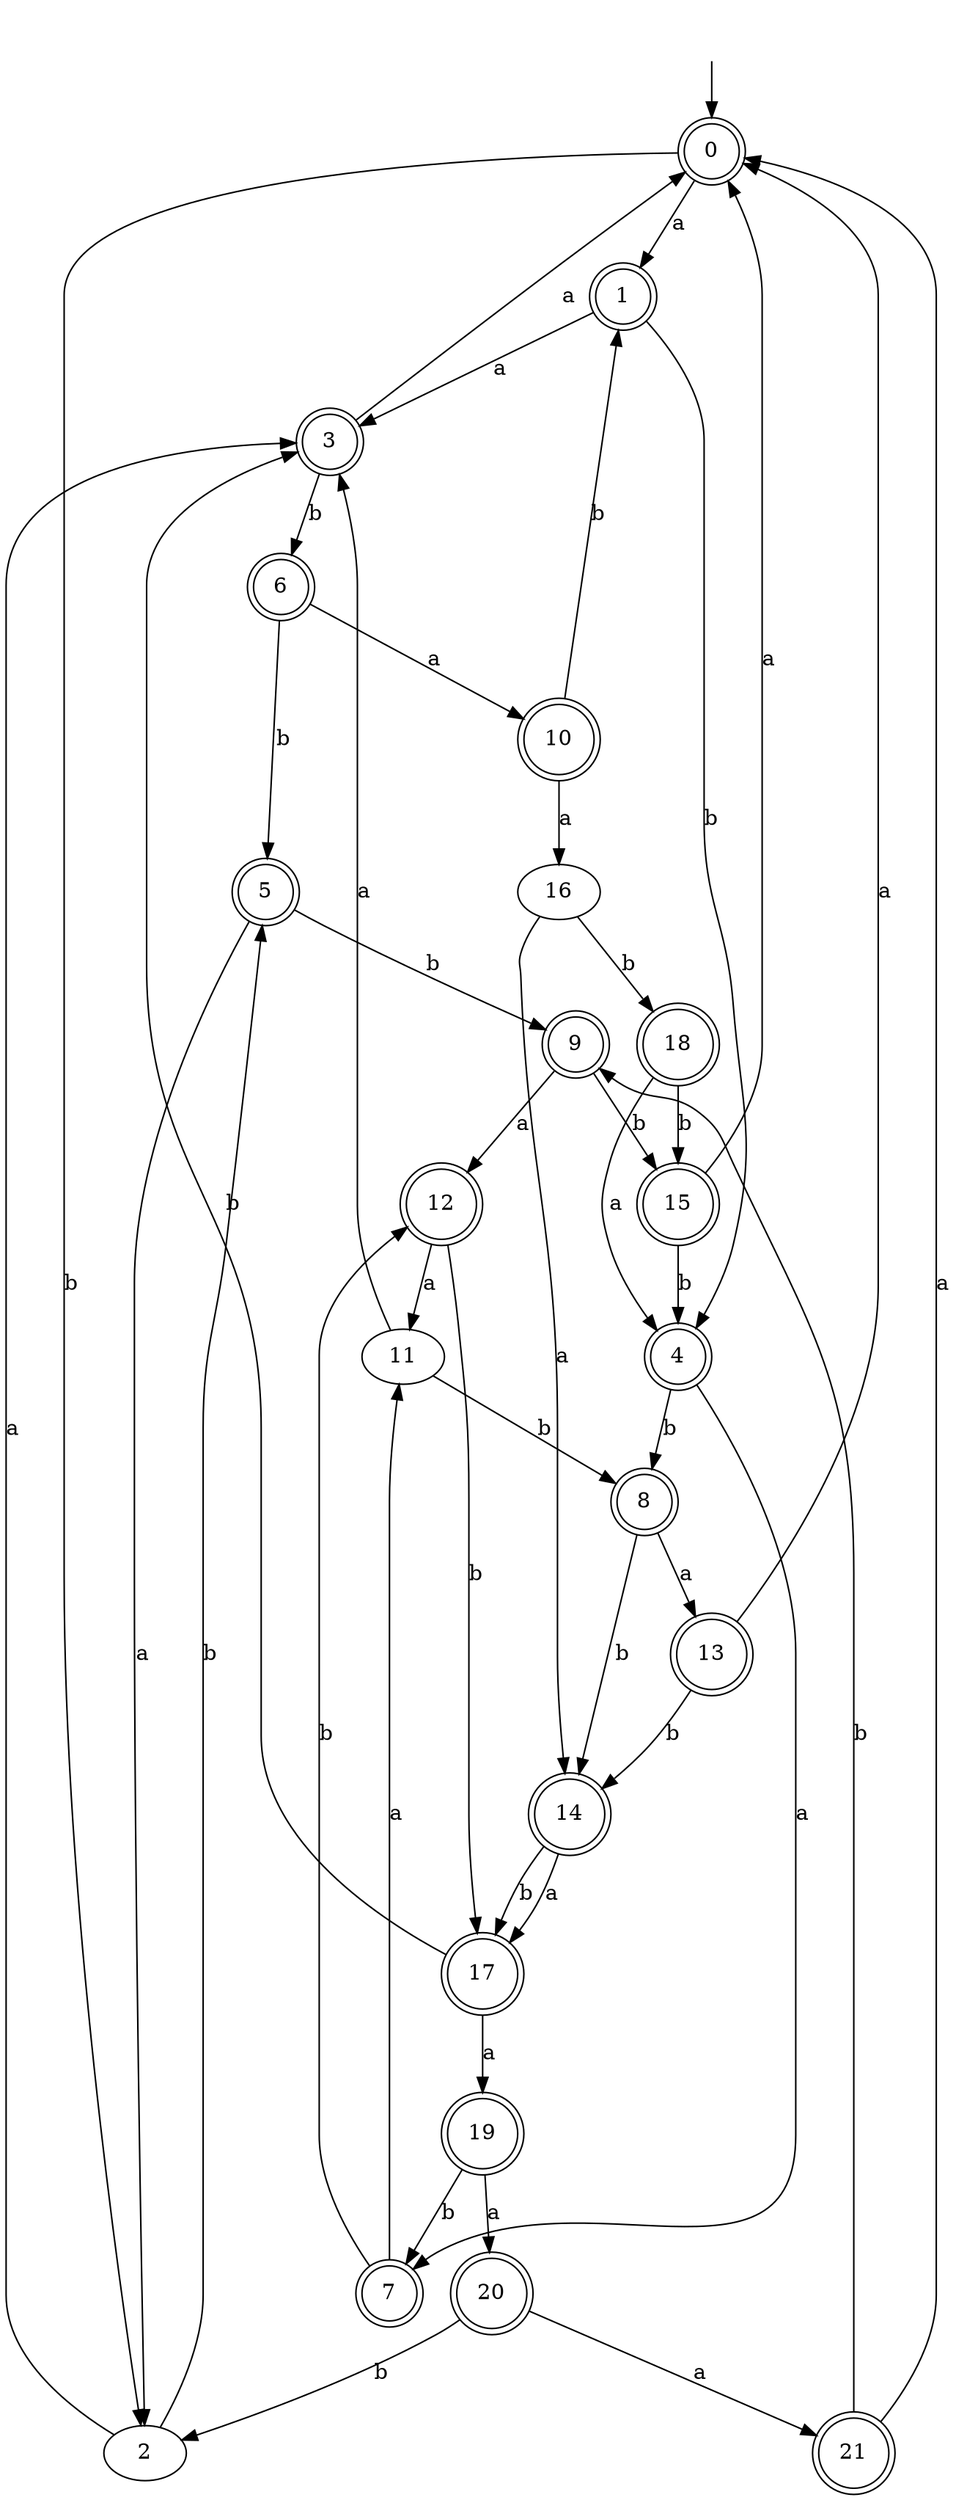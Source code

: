 digraph RandomDFA {
  __start0 [label="", shape=none];
  __start0 -> 0 [label=""];
  0 [shape=circle] [shape=doublecircle]
  0 -> 1 [label="a"]
  0 -> 2 [label="b"]
  1 [shape=doublecircle]
  1 -> 3 [label="a"]
  1 -> 4 [label="b"]
  2
  2 -> 3 [label="a"]
  2 -> 5 [label="b"]
  3 [shape=doublecircle]
  3 -> 0 [label="a"]
  3 -> 6 [label="b"]
  4 [shape=doublecircle]
  4 -> 7 [label="a"]
  4 -> 8 [label="b"]
  5 [shape=doublecircle]
  5 -> 2 [label="a"]
  5 -> 9 [label="b"]
  6 [shape=doublecircle]
  6 -> 10 [label="a"]
  6 -> 5 [label="b"]
  7 [shape=doublecircle]
  7 -> 11 [label="a"]
  7 -> 12 [label="b"]
  8 [shape=doublecircle]
  8 -> 13 [label="a"]
  8 -> 14 [label="b"]
  9 [shape=doublecircle]
  9 -> 12 [label="a"]
  9 -> 15 [label="b"]
  10 [shape=doublecircle]
  10 -> 16 [label="a"]
  10 -> 1 [label="b"]
  11
  11 -> 3 [label="a"]
  11 -> 8 [label="b"]
  12 [shape=doublecircle]
  12 -> 11 [label="a"]
  12 -> 17 [label="b"]
  13 [shape=doublecircle]
  13 -> 0 [label="a"]
  13 -> 14 [label="b"]
  14 [shape=doublecircle]
  14 -> 17 [label="a"]
  14 -> 17 [label="b"]
  15 [shape=doublecircle]
  15 -> 0 [label="a"]
  15 -> 4 [label="b"]
  16
  16 -> 14 [label="a"]
  16 -> 18 [label="b"]
  17 [shape=doublecircle]
  17 -> 19 [label="a"]
  17 -> 3 [label="b"]
  18 [shape=doublecircle]
  18 -> 4 [label="a"]
  18 -> 15 [label="b"]
  19 [shape=doublecircle]
  19 -> 20 [label="a"]
  19 -> 7 [label="b"]
  20 [shape=doublecircle]
  20 -> 21 [label="a"]
  20 -> 2 [label="b"]
  21 [shape=doublecircle]
  21 -> 0 [label="a"]
  21 -> 9 [label="b"]
}
